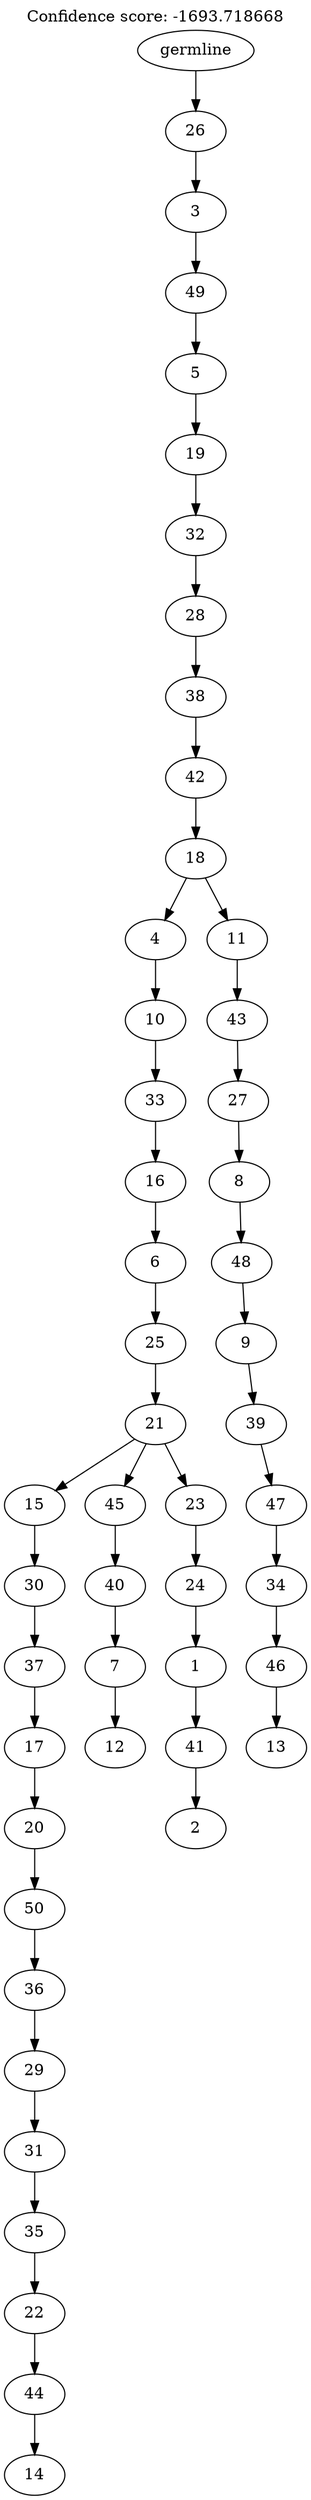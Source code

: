 digraph g {
	"49" -> "50";
	"50" [label="14"];
	"48" -> "49";
	"49" [label="44"];
	"47" -> "48";
	"48" [label="22"];
	"46" -> "47";
	"47" [label="35"];
	"45" -> "46";
	"46" [label="31"];
	"44" -> "45";
	"45" [label="29"];
	"43" -> "44";
	"44" [label="36"];
	"42" -> "43";
	"43" [label="50"];
	"41" -> "42";
	"42" [label="20"];
	"40" -> "41";
	"41" [label="17"];
	"39" -> "40";
	"40" [label="37"];
	"38" -> "39";
	"39" [label="30"];
	"36" -> "37";
	"37" [label="12"];
	"35" -> "36";
	"36" [label="7"];
	"34" -> "35";
	"35" [label="40"];
	"32" -> "33";
	"33" [label="2"];
	"31" -> "32";
	"32" [label="41"];
	"30" -> "31";
	"31" [label="1"];
	"29" -> "30";
	"30" [label="24"];
	"28" -> "29";
	"29" [label="23"];
	"28" -> "34";
	"34" [label="45"];
	"28" -> "38";
	"38" [label="15"];
	"27" -> "28";
	"28" [label="21"];
	"26" -> "27";
	"27" [label="25"];
	"25" -> "26";
	"26" [label="6"];
	"24" -> "25";
	"25" [label="16"];
	"23" -> "24";
	"24" [label="33"];
	"22" -> "23";
	"23" [label="10"];
	"20" -> "21";
	"21" [label="13"];
	"19" -> "20";
	"20" [label="46"];
	"18" -> "19";
	"19" [label="34"];
	"17" -> "18";
	"18" [label="47"];
	"16" -> "17";
	"17" [label="39"];
	"15" -> "16";
	"16" [label="9"];
	"14" -> "15";
	"15" [label="48"];
	"13" -> "14";
	"14" [label="8"];
	"12" -> "13";
	"13" [label="27"];
	"11" -> "12";
	"12" [label="43"];
	"10" -> "11";
	"11" [label="11"];
	"10" -> "22";
	"22" [label="4"];
	"9" -> "10";
	"10" [label="18"];
	"8" -> "9";
	"9" [label="42"];
	"7" -> "8";
	"8" [label="38"];
	"6" -> "7";
	"7" [label="28"];
	"5" -> "6";
	"6" [label="32"];
	"4" -> "5";
	"5" [label="19"];
	"3" -> "4";
	"4" [label="5"];
	"2" -> "3";
	"3" [label="49"];
	"1" -> "2";
	"2" [label="3"];
	"0" -> "1";
	"1" [label="26"];
	"0" [label="germline"];
	labelloc="t";
	label="Confidence score: -1693.718668";
}
